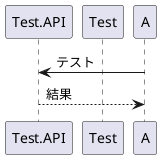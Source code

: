 @startuml

participant "Test.API" as T1
participant "Test" as T


A -> T1 :テスト
return 結果



@enduml

